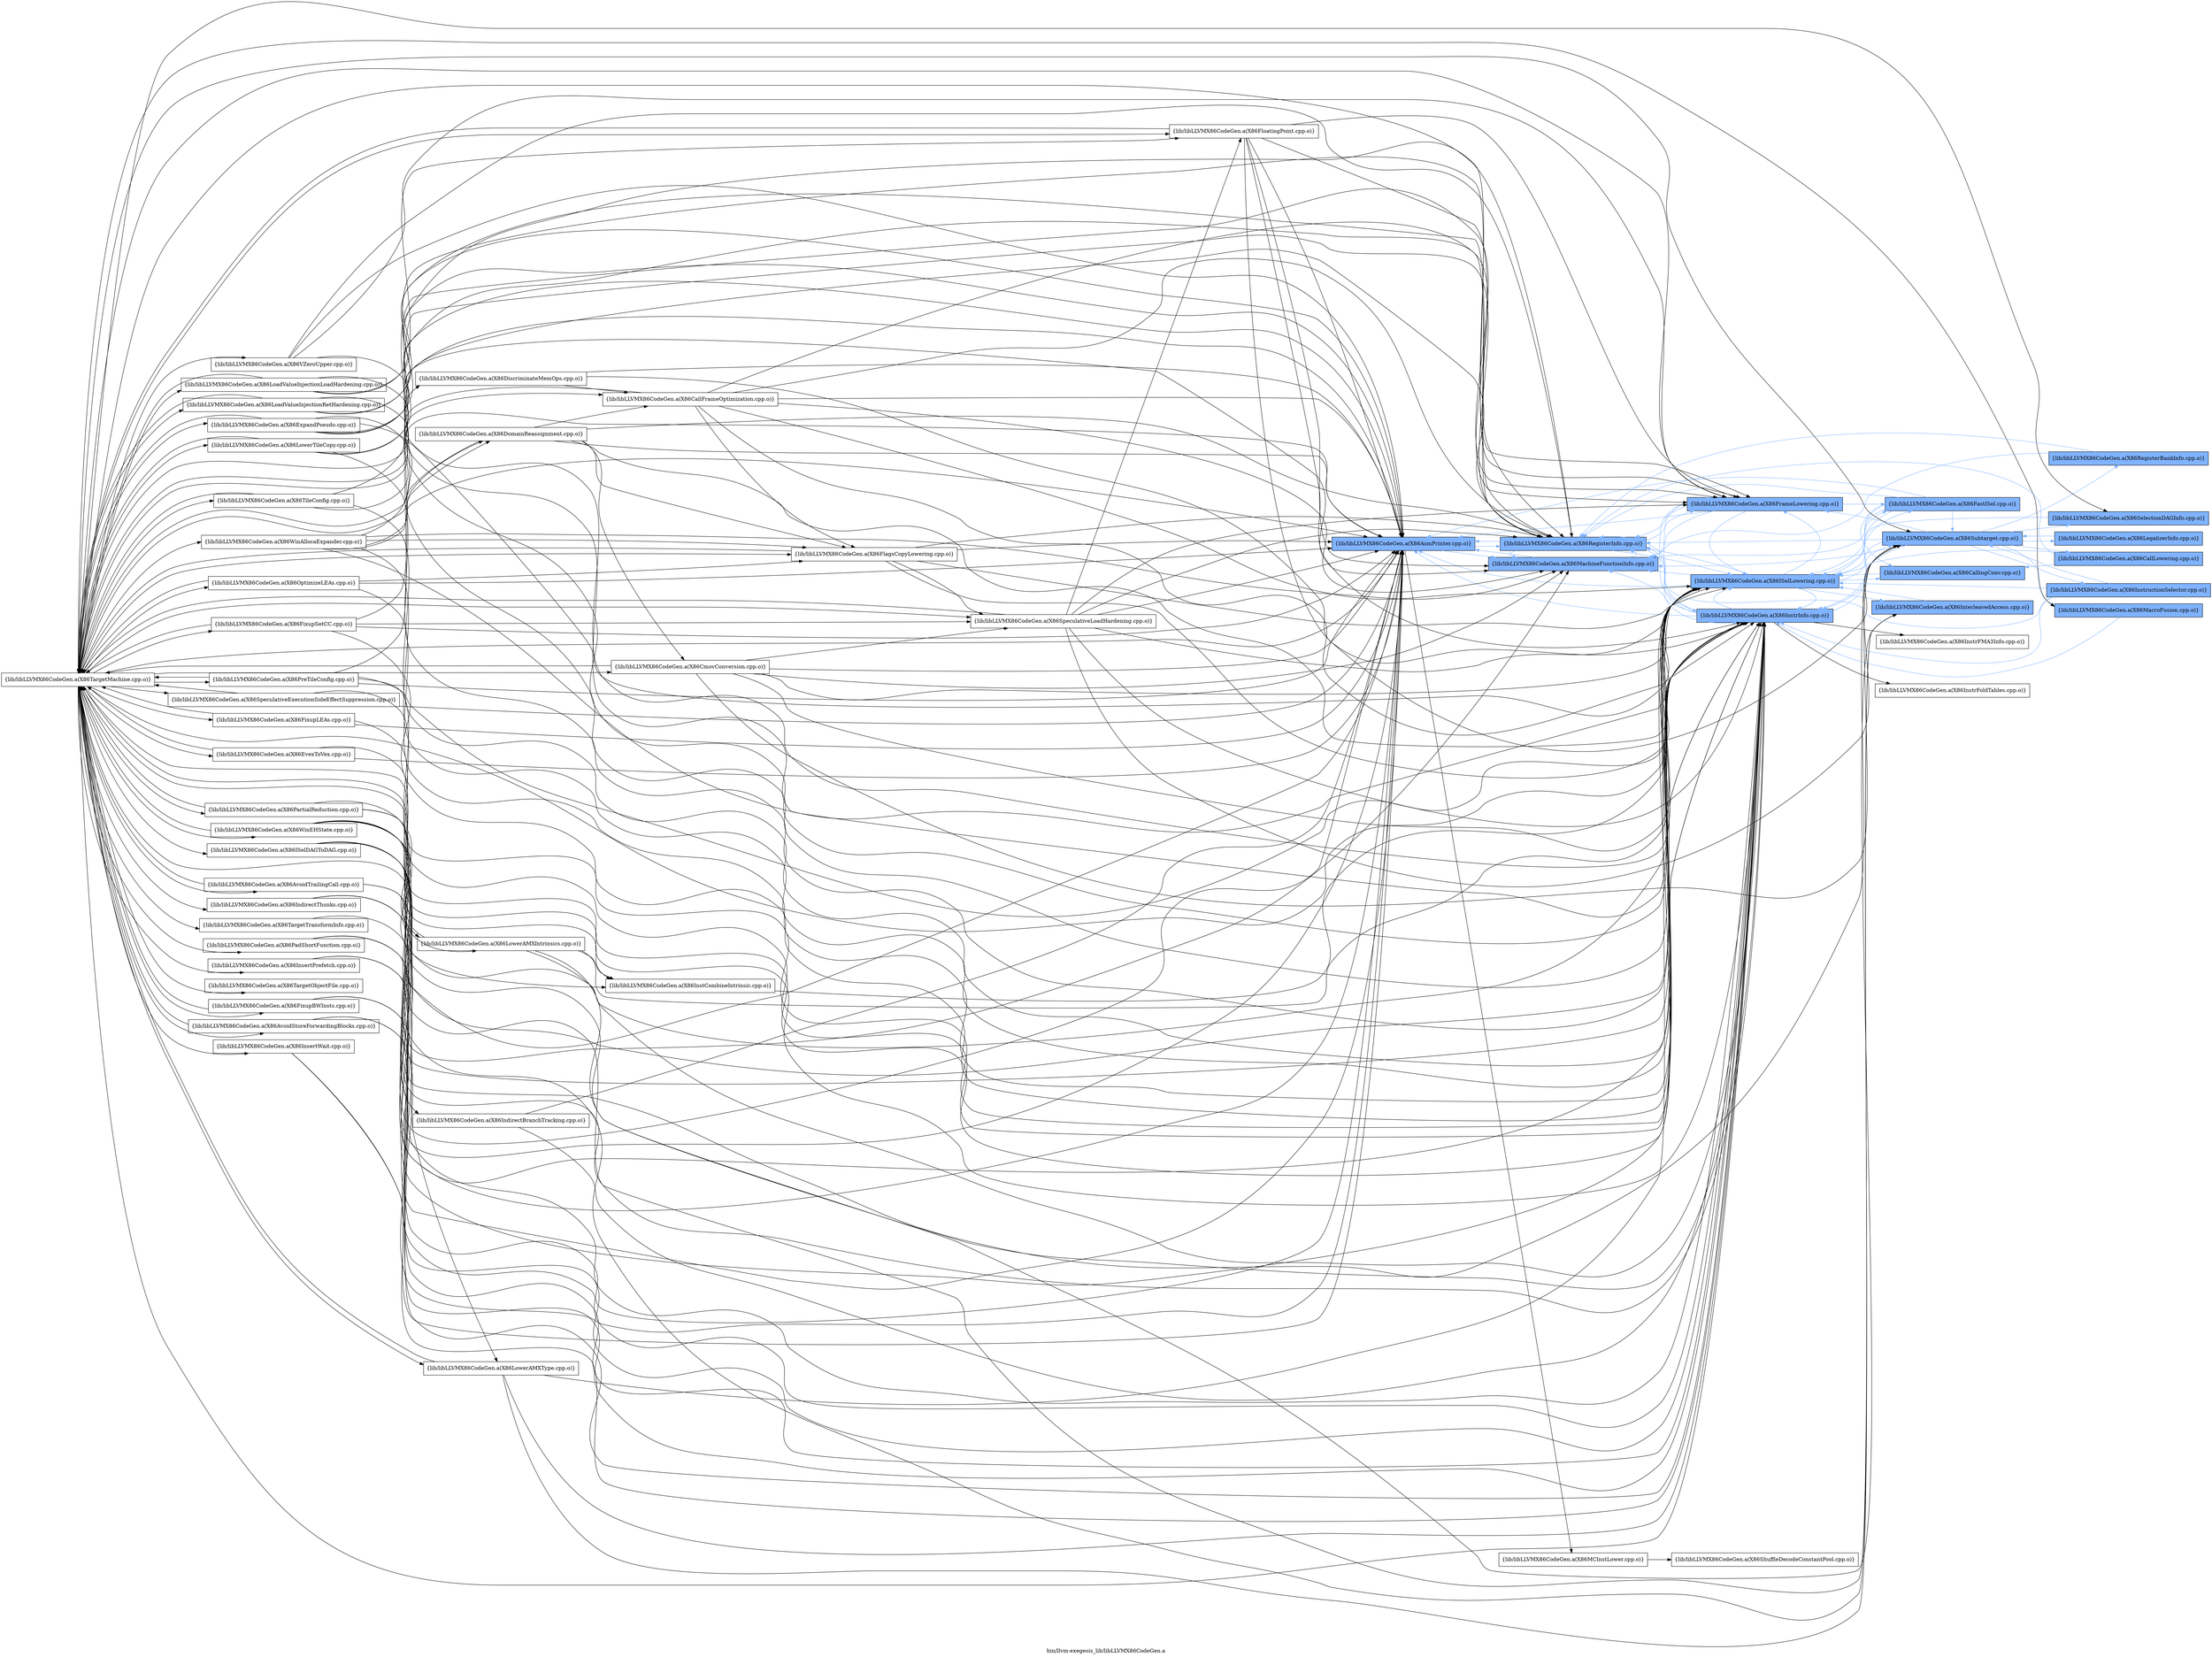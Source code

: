 digraph "bin/llvm-exegesis_lib/libLLVMX86CodeGen.a" {
	label="bin/llvm-exegesis_lib/libLLVMX86CodeGen.a";
	rankdir=LR;
	{ rank=same; Node0x55b9068bdd48;  }
	{ rank=same; Node0x55b9068bbcc8; Node0x55b9068bce48; Node0x55b9068ba8c8;  }
	{ rank=same; Node0x55b9068cf368; Node0x55b9068bba48; Node0x55b9068b2ad8; Node0x55b9068b2ee8;  }
	{ rank=same; Node0x55b9068b1ef8; Node0x55b9068b4fb8; Node0x55b9068c5ea8; Node0x55b9068cebe8; Node0x55b9068b37f8; Node0x55b9068b55a8;  }
	{ rank=same; Node0x55b9068bdd48;  }
	{ rank=same; Node0x55b9068bbcc8; Node0x55b9068bce48; Node0x55b9068ba8c8;  }
	{ rank=same; Node0x55b9068cf368; Node0x55b9068bba48; Node0x55b9068b2ad8; Node0x55b9068b2ee8;  }
	{ rank=same; Node0x55b9068b1ef8; Node0x55b9068b4fb8; Node0x55b9068c5ea8; Node0x55b9068cebe8; Node0x55b9068b37f8; Node0x55b9068b55a8;  }

	Node0x55b9068bdd48 [shape=record,shape=box,group=1,style=filled,fillcolor="0.600000 0.5 1",label="{lib/libLLVMX86CodeGen.a(X86AsmPrinter.cpp.o)}"];
	Node0x55b9068bdd48 -> Node0x55b9068bbcc8;
	Node0x55b9068bdd48 -> Node0x55b9068bce48[color="0.600000 0.5 1"];
	Node0x55b9068bdd48 -> Node0x55b9068ba8c8[color="0.600000 0.5 1"];
	Node0x55b9068baeb8 [shape=record,shape=box,group=0,label="{lib/libLLVMX86CodeGen.a(X86TargetMachine.cpp.o)}"];
	Node0x55b9068baeb8 -> Node0x55b9068bdd48;
	Node0x55b9068baeb8 -> Node0x55b9068ba8c8;
	Node0x55b9068baeb8 -> Node0x55b9068bba48;
	Node0x55b9068baeb8 -> Node0x55b9068b2ad8;
	Node0x55b9068baeb8 -> Node0x55b9068b2ee8;
	Node0x55b9068baeb8 -> Node0x55b9068cebe8;
	Node0x55b9068baeb8 -> Node0x55b9068ce878;
	Node0x55b9068baeb8 -> Node0x55b9068ba198;
	Node0x55b9068baeb8 -> Node0x55b9068bb458;
	Node0x55b9068baeb8 -> Node0x55b9068bb728;
	Node0x55b9068baeb8 -> Node0x55b9068b7268;
	Node0x55b9068baeb8 -> Node0x55b9068b74e8;
	Node0x55b9068baeb8 -> Node0x55b9068b82a8;
	Node0x55b9068baeb8 -> Node0x55b9068b84d8;
	Node0x55b9068baeb8 -> Node0x55b9068b91f8;
	Node0x55b9068baeb8 -> Node0x55b9068aaa18;
	Node0x55b9068baeb8 -> Node0x55b9068b8a28;
	Node0x55b9068baeb8 -> Node0x55b9068c0138;
	Node0x55b9068baeb8 -> Node0x55b9068c0778;
	Node0x55b9068baeb8 -> Node0x55b9068be6a8;
	Node0x55b9068baeb8 -> Node0x55b9068beec8;
	Node0x55b9068baeb8 -> Node0x55b9068bf648;
	Node0x55b9068baeb8 -> Node0x55b9068bd5c8;
	Node0x55b9068baeb8 -> Node0x55b9068bdd98;
	Node0x55b9068baeb8 -> Node0x55b9068bbd18;
	Node0x55b9068baeb8 -> Node0x55b9068ab5f8;
	Node0x55b9068baeb8 -> Node0x55b9068aa928;
	Node0x55b9068baeb8 -> Node0x55b9068aa5b8;
	Node0x55b9068baeb8 -> Node0x55b9068ac098;
	Node0x55b9068baeb8 -> Node0x55b9068abeb8;
	Node0x55b9068baeb8 -> Node0x55b9068a8ad8;
	Node0x55b9068baeb8 -> Node0x55b9068a8588;
	Node0x55b9068baeb8 -> Node0x55b9068a8308;
	Node0x55b9068baeb8 -> Node0x55b9068a9e88;
	Node0x55b9068baeb8 -> Node0x55b9068a9bb8;
	Node0x55b9068baeb8 -> Node0x55b9068a8fd8;
	Node0x55b9068baeb8 -> Node0x55b9068b8bb8;
	Node0x55b9068baeb8 -> Node0x55b9068b6f98;
	Node0x55b9068baeb8 -> Node0x55b9068b7cb8;
	Node0x55b9068baeb8 -> Node0x55b9068b7588;
	Node0x55b9068baeb8 -> Node0x55b9068bac88;
	Node0x55b9068baeb8 -> Node0x55b9068bb908;
	Node0x55b9068baeb8 -> Node0x55b9068bb098;
	Node0x55b9068baeb8 -> Node0x55b9068b95b8;
	Node0x55b9068bbcc8 [shape=record,shape=box,group=0,label="{lib/libLLVMX86CodeGen.a(X86MCInstLower.cpp.o)}"];
	Node0x55b9068bbcc8 -> Node0x55b9068cf368;
	Node0x55b9068bce48 [shape=record,shape=box,group=1,style=filled,fillcolor="0.600000 0.5 1",label="{lib/libLLVMX86CodeGen.a(X86MachineFunctionInfo.cpp.o)}"];
	Node0x55b9068bce48 -> Node0x55b9068bdd48[color="0.600000 0.5 1"];
	Node0x55b9068bce48 -> Node0x55b9068ba8c8[color="0.600000 0.5 1"];
	Node0x55b9068ba8c8 [shape=record,shape=box,group=1,style=filled,fillcolor="0.600000 0.5 1",label="{lib/libLLVMX86CodeGen.a(X86RegisterInfo.cpp.o)}"];
	Node0x55b9068ba8c8 -> Node0x55b9068bdd48[color="0.600000 0.5 1"];
	Node0x55b9068ba8c8 -> Node0x55b9068bce48[color="0.600000 0.5 1"];
	Node0x55b9068ba8c8 -> Node0x55b9068bba48[color="0.600000 0.5 1"];
	Node0x55b9068ba8c8 -> Node0x55b9068b2ad8[color="0.600000 0.5 1"];
	Node0x55b9068ba8c8 -> Node0x55b9068b2ee8[color="0.600000 0.5 1"];
	Node0x55b9068cf368 [shape=record,shape=box,group=0,label="{lib/libLLVMX86CodeGen.a(X86ShuffleDecodeConstantPool.cpp.o)}"];
	Node0x55b9068bba48 [shape=record,shape=box,group=1,style=filled,fillcolor="0.600000 0.5 1",label="{lib/libLLVMX86CodeGen.a(X86ISelLowering.cpp.o)}"];
	Node0x55b9068bba48 -> Node0x55b9068bdd48[color="0.600000 0.5 1"];
	Node0x55b9068bba48 -> Node0x55b9068bce48[color="0.600000 0.5 1"];
	Node0x55b9068bba48 -> Node0x55b9068ba8c8[color="0.600000 0.5 1"];
	Node0x55b9068bba48 -> Node0x55b9068b1ef8[color="0.600000 0.5 1"];
	Node0x55b9068bba48 -> Node0x55b9068b2ad8[color="0.600000 0.5 1"];
	Node0x55b9068bba48 -> Node0x55b9068b2ee8[color="0.600000 0.5 1"];
	Node0x55b9068bba48 -> Node0x55b9068b4fb8[color="0.600000 0.5 1"];
	Node0x55b9068bba48 -> Node0x55b9068c5ea8[color="0.600000 0.5 1"];
	Node0x55b9068bba48 -> Node0x55b9068cebe8[color="0.600000 0.5 1"];
	Node0x55b9068b2ad8 [shape=record,shape=box,group=1,style=filled,fillcolor="0.600000 0.5 1",label="{lib/libLLVMX86CodeGen.a(X86InstrInfo.cpp.o)}"];
	Node0x55b9068b2ad8 -> Node0x55b9068bdd48[color="0.600000 0.5 1"];
	Node0x55b9068b2ad8 -> Node0x55b9068bce48[color="0.600000 0.5 1"];
	Node0x55b9068b2ad8 -> Node0x55b9068ba8c8[color="0.600000 0.5 1"];
	Node0x55b9068b2ad8 -> Node0x55b9068bba48[color="0.600000 0.5 1"];
	Node0x55b9068b2ad8 -> Node0x55b9068b1ef8[color="0.600000 0.5 1"];
	Node0x55b9068b2ad8 -> Node0x55b9068b37f8;
	Node0x55b9068b2ad8 -> Node0x55b9068b2ee8[color="0.600000 0.5 1"];
	Node0x55b9068b2ad8 -> Node0x55b9068b55a8;
	Node0x55b9068b2ee8 [shape=record,shape=box,group=1,style=filled,fillcolor="0.600000 0.5 1",label="{lib/libLLVMX86CodeGen.a(X86FrameLowering.cpp.o)}"];
	Node0x55b9068b2ee8 -> Node0x55b9068bdd48[color="0.600000 0.5 1"];
	Node0x55b9068b2ee8 -> Node0x55b9068bce48[color="0.600000 0.5 1"];
	Node0x55b9068b2ee8 -> Node0x55b9068ba8c8[color="0.600000 0.5 1"];
	Node0x55b9068b2ee8 -> Node0x55b9068bba48[color="0.600000 0.5 1"];
	Node0x55b9068b2ee8 -> Node0x55b9068b1ef8[color="0.600000 0.5 1"];
	Node0x55b9068b2ee8 -> Node0x55b9068b2ad8[color="0.600000 0.5 1"];
	Node0x55b9068b1ef8 [shape=record,shape=box,group=1,style=filled,fillcolor="0.600000 0.5 1",label="{lib/libLLVMX86CodeGen.a(X86FastISel.cpp.o)}"];
	Node0x55b9068b1ef8 -> Node0x55b9068bdd48[color="0.600000 0.5 1"];
	Node0x55b9068b1ef8 -> Node0x55b9068bce48[color="0.600000 0.5 1"];
	Node0x55b9068b1ef8 -> Node0x55b9068ba8c8[color="0.600000 0.5 1"];
	Node0x55b9068b1ef8 -> Node0x55b9068bba48[color="0.600000 0.5 1"];
	Node0x55b9068b1ef8 -> Node0x55b9068b2ad8[color="0.600000 0.5 1"];
	Node0x55b9068b1ef8 -> Node0x55b9068b4fb8[color="0.600000 0.5 1"];
	Node0x55b9068b1ef8 -> Node0x55b9068cebe8[color="0.600000 0.5 1"];
	Node0x55b9068b4fb8 [shape=record,shape=box,group=1,style=filled,fillcolor="0.600000 0.5 1",label="{lib/libLLVMX86CodeGen.a(X86CallingConv.cpp.o)}"];
	Node0x55b9068b4fb8 -> Node0x55b9068bba48[color="0.600000 0.5 1"];
	Node0x55b9068c5ea8 [shape=record,shape=box,group=1,style=filled,fillcolor="0.600000 0.5 1",label="{lib/libLLVMX86CodeGen.a(X86InterleavedAccess.cpp.o)}"];
	Node0x55b9068c5ea8 -> Node0x55b9068bba48[color="0.600000 0.5 1"];
	Node0x55b9068cebe8 [shape=record,shape=box,group=1,style=filled,fillcolor="0.600000 0.5 1",label="{lib/libLLVMX86CodeGen.a(X86Subtarget.cpp.o)}"];
	Node0x55b9068cebe8 -> Node0x55b9068bce48[color="0.600000 0.5 1"];
	Node0x55b9068cebe8 -> Node0x55b9068ba8c8[color="0.600000 0.5 1"];
	Node0x55b9068cebe8 -> Node0x55b9068bba48[color="0.600000 0.5 1"];
	Node0x55b9068cebe8 -> Node0x55b9068b2ad8[color="0.600000 0.5 1"];
	Node0x55b9068cebe8 -> Node0x55b9068b2ee8[color="0.600000 0.5 1"];
	Node0x55b9068cebe8 -> Node0x55b9068ce878[color="0.600000 0.5 1"];
	Node0x55b9068cebe8 -> Node0x55b9068ce058[color="0.600000 0.5 1"];
	Node0x55b9068cebe8 -> Node0x55b9068cd018[color="0.600000 0.5 1"];
	Node0x55b9068cebe8 -> Node0x55b9068ccac8[color="0.600000 0.5 1"];
	Node0x55b9068cebe8 -> Node0x55b9068cc348[color="0.600000 0.5 1"];
	Node0x55b9068cebe8 -> Node0x55b9068ba198[color="0.600000 0.5 1"];
	Node0x55b9068b37f8 [shape=record,shape=box,group=0,label="{lib/libLLVMX86CodeGen.a(X86InstrFoldTables.cpp.o)}"];
	Node0x55b9068b55a8 [shape=record,shape=box,group=0,label="{lib/libLLVMX86CodeGen.a(X86InstrFMA3Info.cpp.o)}"];
	Node0x55b9068ce878 [shape=record,shape=box,group=1,style=filled,fillcolor="0.600000 0.5 1",label="{lib/libLLVMX86CodeGen.a(X86SelectionDAGInfo.cpp.o)}"];
	Node0x55b9068ce878 -> Node0x55b9068bba48[color="0.600000 0.5 1"];
	Node0x55b9068ce058 [shape=record,shape=box,group=1,style=filled,fillcolor="0.600000 0.5 1",label="{lib/libLLVMX86CodeGen.a(X86CallLowering.cpp.o)}"];
	Node0x55b9068ce058 -> Node0x55b9068ba8c8[color="0.600000 0.5 1"];
	Node0x55b9068ce058 -> Node0x55b9068bba48[color="0.600000 0.5 1"];
	Node0x55b9068ce058 -> Node0x55b9068b4fb8[color="0.600000 0.5 1"];
	Node0x55b9068cd018 [shape=record,shape=box,group=1,style=filled,fillcolor="0.600000 0.5 1",label="{lib/libLLVMX86CodeGen.a(X86LegalizerInfo.cpp.o)}"];
	Node0x55b9068cd018 -> Node0x55b9068cebe8[color="0.600000 0.5 1"];
	Node0x55b9068ccac8 [shape=record,shape=box,group=1,style=filled,fillcolor="0.600000 0.5 1",label="{lib/libLLVMX86CodeGen.a(X86RegisterBankInfo.cpp.o)}"];
	Node0x55b9068ccac8 -> Node0x55b9068bce48[color="0.600000 0.5 1"];
	Node0x55b9068ccac8 -> Node0x55b9068ba8c8[color="0.600000 0.5 1"];
	Node0x55b9068cc348 [shape=record,shape=box,group=1,style=filled,fillcolor="0.600000 0.5 1",label="{lib/libLLVMX86CodeGen.a(X86InstructionSelector.cpp.o)}"];
	Node0x55b9068cc348 -> Node0x55b9068ba8c8[color="0.600000 0.5 1"];
	Node0x55b9068cc348 -> Node0x55b9068bba48[color="0.600000 0.5 1"];
	Node0x55b9068cc348 -> Node0x55b9068b2ad8[color="0.600000 0.5 1"];
	Node0x55b9068cc348 -> Node0x55b9068cebe8[color="0.600000 0.5 1"];
	Node0x55b9068ba198 [shape=record,shape=box,group=1,style=filled,fillcolor="0.600000 0.5 1",label="{lib/libLLVMX86CodeGen.a(X86MacroFusion.cpp.o)}"];
	Node0x55b9068ba198 -> Node0x55b9068b2ad8[color="0.600000 0.5 1"];
	Node0x55b9068bb458 [shape=record,shape=box,group=0,label="{lib/libLLVMX86CodeGen.a(X86InstCombineIntrinsic.cpp.o)}"];
	Node0x55b9068bb458 -> Node0x55b9068bba48;
	Node0x55b9068bb728 [shape=record,shape=box,group=0,label="{lib/libLLVMX86CodeGen.a(X86SpeculativeExecutionSideEffectSuppression.cpp.o)}"];
	Node0x55b9068bb728 -> Node0x55b9068bdd48;
	Node0x55b9068bb728 -> Node0x55b9068b2ad8;
	Node0x55b9068bb728 -> Node0x55b9068baeb8;
	Node0x55b9068b7268 [shape=record,shape=box,group=0,label="{lib/libLLVMX86CodeGen.a(X86IndirectThunks.cpp.o)}"];
	Node0x55b9068b7268 -> Node0x55b9068bdd48;
	Node0x55b9068b7268 -> Node0x55b9068bba48;
	Node0x55b9068b7268 -> Node0x55b9068b2ad8;
	Node0x55b9068b74e8 [shape=record,shape=box,group=0,label="{lib/libLLVMX86CodeGen.a(X86LoadValueInjectionRetHardening.cpp.o)}"];
	Node0x55b9068b74e8 -> Node0x55b9068bdd48;
	Node0x55b9068b74e8 -> Node0x55b9068ba8c8;
	Node0x55b9068b74e8 -> Node0x55b9068b2ad8;
	Node0x55b9068b74e8 -> Node0x55b9068baeb8;
	Node0x55b9068b82a8 [shape=record,shape=box,group=0,label="{lib/libLLVMX86CodeGen.a(X86AvoidTrailingCall.cpp.o)}"];
	Node0x55b9068b82a8 -> Node0x55b9068bdd48;
	Node0x55b9068b82a8 -> Node0x55b9068b2ad8;
	Node0x55b9068b82a8 -> Node0x55b9068baeb8;
	Node0x55b9068b84d8 [shape=record,shape=box,group=0,label="{lib/libLLVMX86CodeGen.a(X86ExpandPseudo.cpp.o)}"];
	Node0x55b9068b84d8 -> Node0x55b9068bdd48;
	Node0x55b9068b84d8 -> Node0x55b9068bce48;
	Node0x55b9068b84d8 -> Node0x55b9068bba48;
	Node0x55b9068b84d8 -> Node0x55b9068b2ad8;
	Node0x55b9068b84d8 -> Node0x55b9068b2ee8;
	Node0x55b9068b84d8 -> Node0x55b9068baeb8;
	Node0x55b9068b91f8 [shape=record,shape=box,group=0,label="{lib/libLLVMX86CodeGen.a(X86LowerTileCopy.cpp.o)}"];
	Node0x55b9068b91f8 -> Node0x55b9068bdd48;
	Node0x55b9068b91f8 -> Node0x55b9068ba8c8;
	Node0x55b9068b91f8 -> Node0x55b9068b2ad8;
	Node0x55b9068b91f8 -> Node0x55b9068baeb8;
	Node0x55b9068aaa18 [shape=record,shape=box,group=0,label="{lib/libLLVMX86CodeGen.a(X86FloatingPoint.cpp.o)}"];
	Node0x55b9068aaa18 -> Node0x55b9068bdd48;
	Node0x55b9068aaa18 -> Node0x55b9068bce48;
	Node0x55b9068aaa18 -> Node0x55b9068ba8c8;
	Node0x55b9068aaa18 -> Node0x55b9068b2ad8;
	Node0x55b9068aaa18 -> Node0x55b9068b2ee8;
	Node0x55b9068aaa18 -> Node0x55b9068cebe8;
	Node0x55b9068aaa18 -> Node0x55b9068baeb8;
	Node0x55b9068b8a28 [shape=record,shape=box,group=0,label="{lib/libLLVMX86CodeGen.a(X86LoadValueInjectionLoadHardening.cpp.o)}"];
	Node0x55b9068b8a28 -> Node0x55b9068bdd48;
	Node0x55b9068b8a28 -> Node0x55b9068b2ad8;
	Node0x55b9068b8a28 -> Node0x55b9068baeb8;
	Node0x55b9068b8a28 -> Node0x55b9068aaa18;
	Node0x55b9068c0138 [shape=record,shape=box,group=0,label="{lib/libLLVMX86CodeGen.a(X86TileConfig.cpp.o)}"];
	Node0x55b9068c0138 -> Node0x55b9068bdd48;
	Node0x55b9068c0138 -> Node0x55b9068b2ad8;
	Node0x55b9068c0138 -> Node0x55b9068b2ee8;
	Node0x55b9068c0138 -> Node0x55b9068baeb8;
	Node0x55b9068c0778 [shape=record,shape=box,group=0,label="{lib/libLLVMX86CodeGen.a(X86SpeculativeLoadHardening.cpp.o)}"];
	Node0x55b9068c0778 -> Node0x55b9068bdd48;
	Node0x55b9068c0778 -> Node0x55b9068ba8c8;
	Node0x55b9068c0778 -> Node0x55b9068bba48;
	Node0x55b9068c0778 -> Node0x55b9068b2ad8;
	Node0x55b9068c0778 -> Node0x55b9068b2ee8;
	Node0x55b9068c0778 -> Node0x55b9068cebe8;
	Node0x55b9068c0778 -> Node0x55b9068baeb8;
	Node0x55b9068c0778 -> Node0x55b9068aaa18;
	Node0x55b9068be6a8 [shape=record,shape=box,group=0,label="{lib/libLLVMX86CodeGen.a(X86FlagsCopyLowering.cpp.o)}"];
	Node0x55b9068be6a8 -> Node0x55b9068bdd48;
	Node0x55b9068be6a8 -> Node0x55b9068ba8c8;
	Node0x55b9068be6a8 -> Node0x55b9068bba48;
	Node0x55b9068be6a8 -> Node0x55b9068b2ad8;
	Node0x55b9068be6a8 -> Node0x55b9068baeb8;
	Node0x55b9068be6a8 -> Node0x55b9068c0778;
	Node0x55b9068beec8 [shape=record,shape=box,group=0,label="{lib/libLLVMX86CodeGen.a(X86FixupSetCC.cpp.o)}"];
	Node0x55b9068beec8 -> Node0x55b9068bdd48;
	Node0x55b9068beec8 -> Node0x55b9068ba8c8;
	Node0x55b9068beec8 -> Node0x55b9068b2ad8;
	Node0x55b9068beec8 -> Node0x55b9068baeb8;
	Node0x55b9068beec8 -> Node0x55b9068c0778;
	Node0x55b9068bf648 [shape=record,shape=box,group=0,label="{lib/libLLVMX86CodeGen.a(X86OptimizeLEAs.cpp.o)}"];
	Node0x55b9068bf648 -> Node0x55b9068bdd48;
	Node0x55b9068bf648 -> Node0x55b9068b2ad8;
	Node0x55b9068bf648 -> Node0x55b9068baeb8;
	Node0x55b9068bf648 -> Node0x55b9068be6a8;
	Node0x55b9068bd5c8 [shape=record,shape=box,group=0,label="{lib/libLLVMX86CodeGen.a(X86CallFrameOptimization.cpp.o)}"];
	Node0x55b9068bd5c8 -> Node0x55b9068bdd48;
	Node0x55b9068bd5c8 -> Node0x55b9068bce48;
	Node0x55b9068bd5c8 -> Node0x55b9068ba8c8;
	Node0x55b9068bd5c8 -> Node0x55b9068bba48;
	Node0x55b9068bd5c8 -> Node0x55b9068b2ad8;
	Node0x55b9068bd5c8 -> Node0x55b9068b2ee8;
	Node0x55b9068bd5c8 -> Node0x55b9068baeb8;
	Node0x55b9068bd5c8 -> Node0x55b9068be6a8;
	Node0x55b9068bdd98 [shape=record,shape=box,group=0,label="{lib/libLLVMX86CodeGen.a(X86AvoidStoreForwardingBlocks.cpp.o)}"];
	Node0x55b9068bdd98 -> Node0x55b9068bdd48;
	Node0x55b9068bdd98 -> Node0x55b9068b2ad8;
	Node0x55b9068bdd98 -> Node0x55b9068baeb8;
	Node0x55b9068bbd18 [shape=record,shape=box,group=0,label="{lib/libLLVMX86CodeGen.a(X86PreTileConfig.cpp.o)}"];
	Node0x55b9068bbd18 -> Node0x55b9068bdd48;
	Node0x55b9068bbd18 -> Node0x55b9068ba8c8;
	Node0x55b9068bbd18 -> Node0x55b9068bba48;
	Node0x55b9068bbd18 -> Node0x55b9068b2ad8;
	Node0x55b9068bbd18 -> Node0x55b9068baeb8;
	Node0x55b9068ab5f8 [shape=record,shape=box,group=0,label="{lib/libLLVMX86CodeGen.a(X86CmovConversion.cpp.o)}"];
	Node0x55b9068ab5f8 -> Node0x55b9068bdd48;
	Node0x55b9068ab5f8 -> Node0x55b9068bce48;
	Node0x55b9068ab5f8 -> Node0x55b9068bba48;
	Node0x55b9068ab5f8 -> Node0x55b9068b2ad8;
	Node0x55b9068ab5f8 -> Node0x55b9068cebe8;
	Node0x55b9068ab5f8 -> Node0x55b9068baeb8;
	Node0x55b9068ab5f8 -> Node0x55b9068c0778;
	Node0x55b9068aa928 [shape=record,shape=box,group=0,label="{lib/libLLVMX86CodeGen.a(X86ISelDAGToDAG.cpp.o)}"];
	Node0x55b9068aa928 -> Node0x55b9068bdd48;
	Node0x55b9068aa928 -> Node0x55b9068bce48;
	Node0x55b9068aa928 -> Node0x55b9068bba48;
	Node0x55b9068aa928 -> Node0x55b9068b2ad8;
	Node0x55b9068aa928 -> Node0x55b9068cebe8;
	Node0x55b9068aa928 -> Node0x55b9068aa5b8;
	Node0x55b9068aa5b8 [shape=record,shape=box,group=0,label="{lib/libLLVMX86CodeGen.a(X86IndirectBranchTracking.cpp.o)}"];
	Node0x55b9068aa5b8 -> Node0x55b9068bdd48;
	Node0x55b9068aa5b8 -> Node0x55b9068b2ad8;
	Node0x55b9068ac098 [shape=record,shape=box,group=0,label="{lib/libLLVMX86CodeGen.a(X86EvexToVex.cpp.o)}"];
	Node0x55b9068ac098 -> Node0x55b9068bdd48;
	Node0x55b9068ac098 -> Node0x55b9068b2ad8;
	Node0x55b9068ac098 -> Node0x55b9068baeb8;
	Node0x55b9068abeb8 [shape=record,shape=box,group=0,label="{lib/libLLVMX86CodeGen.a(X86DiscriminateMemOps.cpp.o)}"];
	Node0x55b9068abeb8 -> Node0x55b9068bdd48;
	Node0x55b9068abeb8 -> Node0x55b9068b2ad8;
	Node0x55b9068abeb8 -> Node0x55b9068bd5c8;
	Node0x55b9068a8ad8 [shape=record,shape=box,group=0,label="{lib/libLLVMX86CodeGen.a(X86InsertPrefetch.cpp.o)}"];
	Node0x55b9068a8ad8 -> Node0x55b9068bdd48;
	Node0x55b9068a8ad8 -> Node0x55b9068b2ad8;
	Node0x55b9068a8588 [shape=record,shape=box,group=0,label="{lib/libLLVMX86CodeGen.a(X86FixupBWInsts.cpp.o)}"];
	Node0x55b9068a8588 -> Node0x55b9068bdd48;
	Node0x55b9068a8588 -> Node0x55b9068b2ad8;
	Node0x55b9068a8588 -> Node0x55b9068baeb8;
	Node0x55b9068a8308 [shape=record,shape=box,group=0,label="{lib/libLLVMX86CodeGen.a(X86PadShortFunction.cpp.o)}"];
	Node0x55b9068a8308 -> Node0x55b9068bdd48;
	Node0x55b9068a8308 -> Node0x55b9068b2ad8;
	Node0x55b9068a9e88 [shape=record,shape=box,group=0,label="{lib/libLLVMX86CodeGen.a(X86FixupLEAs.cpp.o)}"];
	Node0x55b9068a9e88 -> Node0x55b9068bdd48;
	Node0x55b9068a9e88 -> Node0x55b9068b2ad8;
	Node0x55b9068a9e88 -> Node0x55b9068baeb8;
	Node0x55b9068a9bb8 [shape=record,shape=box,group=0,label="{lib/libLLVMX86CodeGen.a(X86LowerAMXIntrinsics.cpp.o)}"];
	Node0x55b9068a9bb8 -> Node0x55b9068bba48;
	Node0x55b9068a9bb8 -> Node0x55b9068b2ad8;
	Node0x55b9068a9bb8 -> Node0x55b9068c5ea8;
	Node0x55b9068a9bb8 -> Node0x55b9068baeb8;
	Node0x55b9068a9bb8 -> Node0x55b9068bb458;
	Node0x55b9068a8fd8 [shape=record,shape=box,group=0,label="{lib/libLLVMX86CodeGen.a(X86LowerAMXType.cpp.o)}"];
	Node0x55b9068a8fd8 -> Node0x55b9068bba48;
	Node0x55b9068a8fd8 -> Node0x55b9068b2ad8;
	Node0x55b9068a8fd8 -> Node0x55b9068c5ea8;
	Node0x55b9068a8fd8 -> Node0x55b9068baeb8;
	Node0x55b9068b8bb8 [shape=record,shape=box,group=0,label="{lib/libLLVMX86CodeGen.a(X86DomainReassignment.cpp.o)}"];
	Node0x55b9068b8bb8 -> Node0x55b9068bdd48;
	Node0x55b9068b8bb8 -> Node0x55b9068ba8c8;
	Node0x55b9068b8bb8 -> Node0x55b9068b2ad8;
	Node0x55b9068b8bb8 -> Node0x55b9068baeb8;
	Node0x55b9068b8bb8 -> Node0x55b9068be6a8;
	Node0x55b9068b8bb8 -> Node0x55b9068bd5c8;
	Node0x55b9068b8bb8 -> Node0x55b9068ab5f8;
	Node0x55b9068b6f98 [shape=record,shape=box,group=0,label="{lib/libLLVMX86CodeGen.a(X86PartialReduction.cpp.o)}"];
	Node0x55b9068b6f98 -> Node0x55b9068bba48;
	Node0x55b9068b6f98 -> Node0x55b9068b2ad8;
	Node0x55b9068b6f98 -> Node0x55b9068c5ea8;
	Node0x55b9068b6f98 -> Node0x55b9068baeb8;
	Node0x55b9068b6f98 -> Node0x55b9068a9bb8;
	Node0x55b9068b7cb8 [shape=record,shape=box,group=0,label="{lib/libLLVMX86CodeGen.a(X86TargetObjectFile.cpp.o)}"];
	Node0x55b9068b7588 [shape=record,shape=box,group=0,label="{lib/libLLVMX86CodeGen.a(X86TargetTransformInfo.cpp.o)}"];
	Node0x55b9068b7588 -> Node0x55b9068bba48;
	Node0x55b9068bac88 [shape=record,shape=box,group=0,label="{lib/libLLVMX86CodeGen.a(X86VZeroUpper.cpp.o)}"];
	Node0x55b9068bac88 -> Node0x55b9068bdd48;
	Node0x55b9068bac88 -> Node0x55b9068ba8c8;
	Node0x55b9068bac88 -> Node0x55b9068b2ad8;
	Node0x55b9068bac88 -> Node0x55b9068b2ee8;
	Node0x55b9068bb908 [shape=record,shape=box,group=0,label="{lib/libLLVMX86CodeGen.a(X86WinAllocaExpander.cpp.o)}"];
	Node0x55b9068bb908 -> Node0x55b9068bdd48;
	Node0x55b9068bb908 -> Node0x55b9068bce48;
	Node0x55b9068bb908 -> Node0x55b9068bba48;
	Node0x55b9068bb908 -> Node0x55b9068b2ad8;
	Node0x55b9068bb908 -> Node0x55b9068b2ee8;
	Node0x55b9068bb908 -> Node0x55b9068be6a8;
	Node0x55b9068bb908 -> Node0x55b9068b8bb8;
	Node0x55b9068bb098 [shape=record,shape=box,group=0,label="{lib/libLLVMX86CodeGen.a(X86WinEHState.cpp.o)}"];
	Node0x55b9068bb098 -> Node0x55b9068bba48;
	Node0x55b9068bb098 -> Node0x55b9068c5ea8;
	Node0x55b9068bb098 -> Node0x55b9068baeb8;
	Node0x55b9068bb098 -> Node0x55b9068bb458;
	Node0x55b9068bb098 -> Node0x55b9068a9bb8;
	Node0x55b9068bb098 -> Node0x55b9068a8fd8;
	Node0x55b9068b95b8 [shape=record,shape=box,group=0,label="{lib/libLLVMX86CodeGen.a(X86InsertWait.cpp.o)}"];
	Node0x55b9068b95b8 -> Node0x55b9068bdd48;
	Node0x55b9068b95b8 -> Node0x55b9068b2ad8;
}
